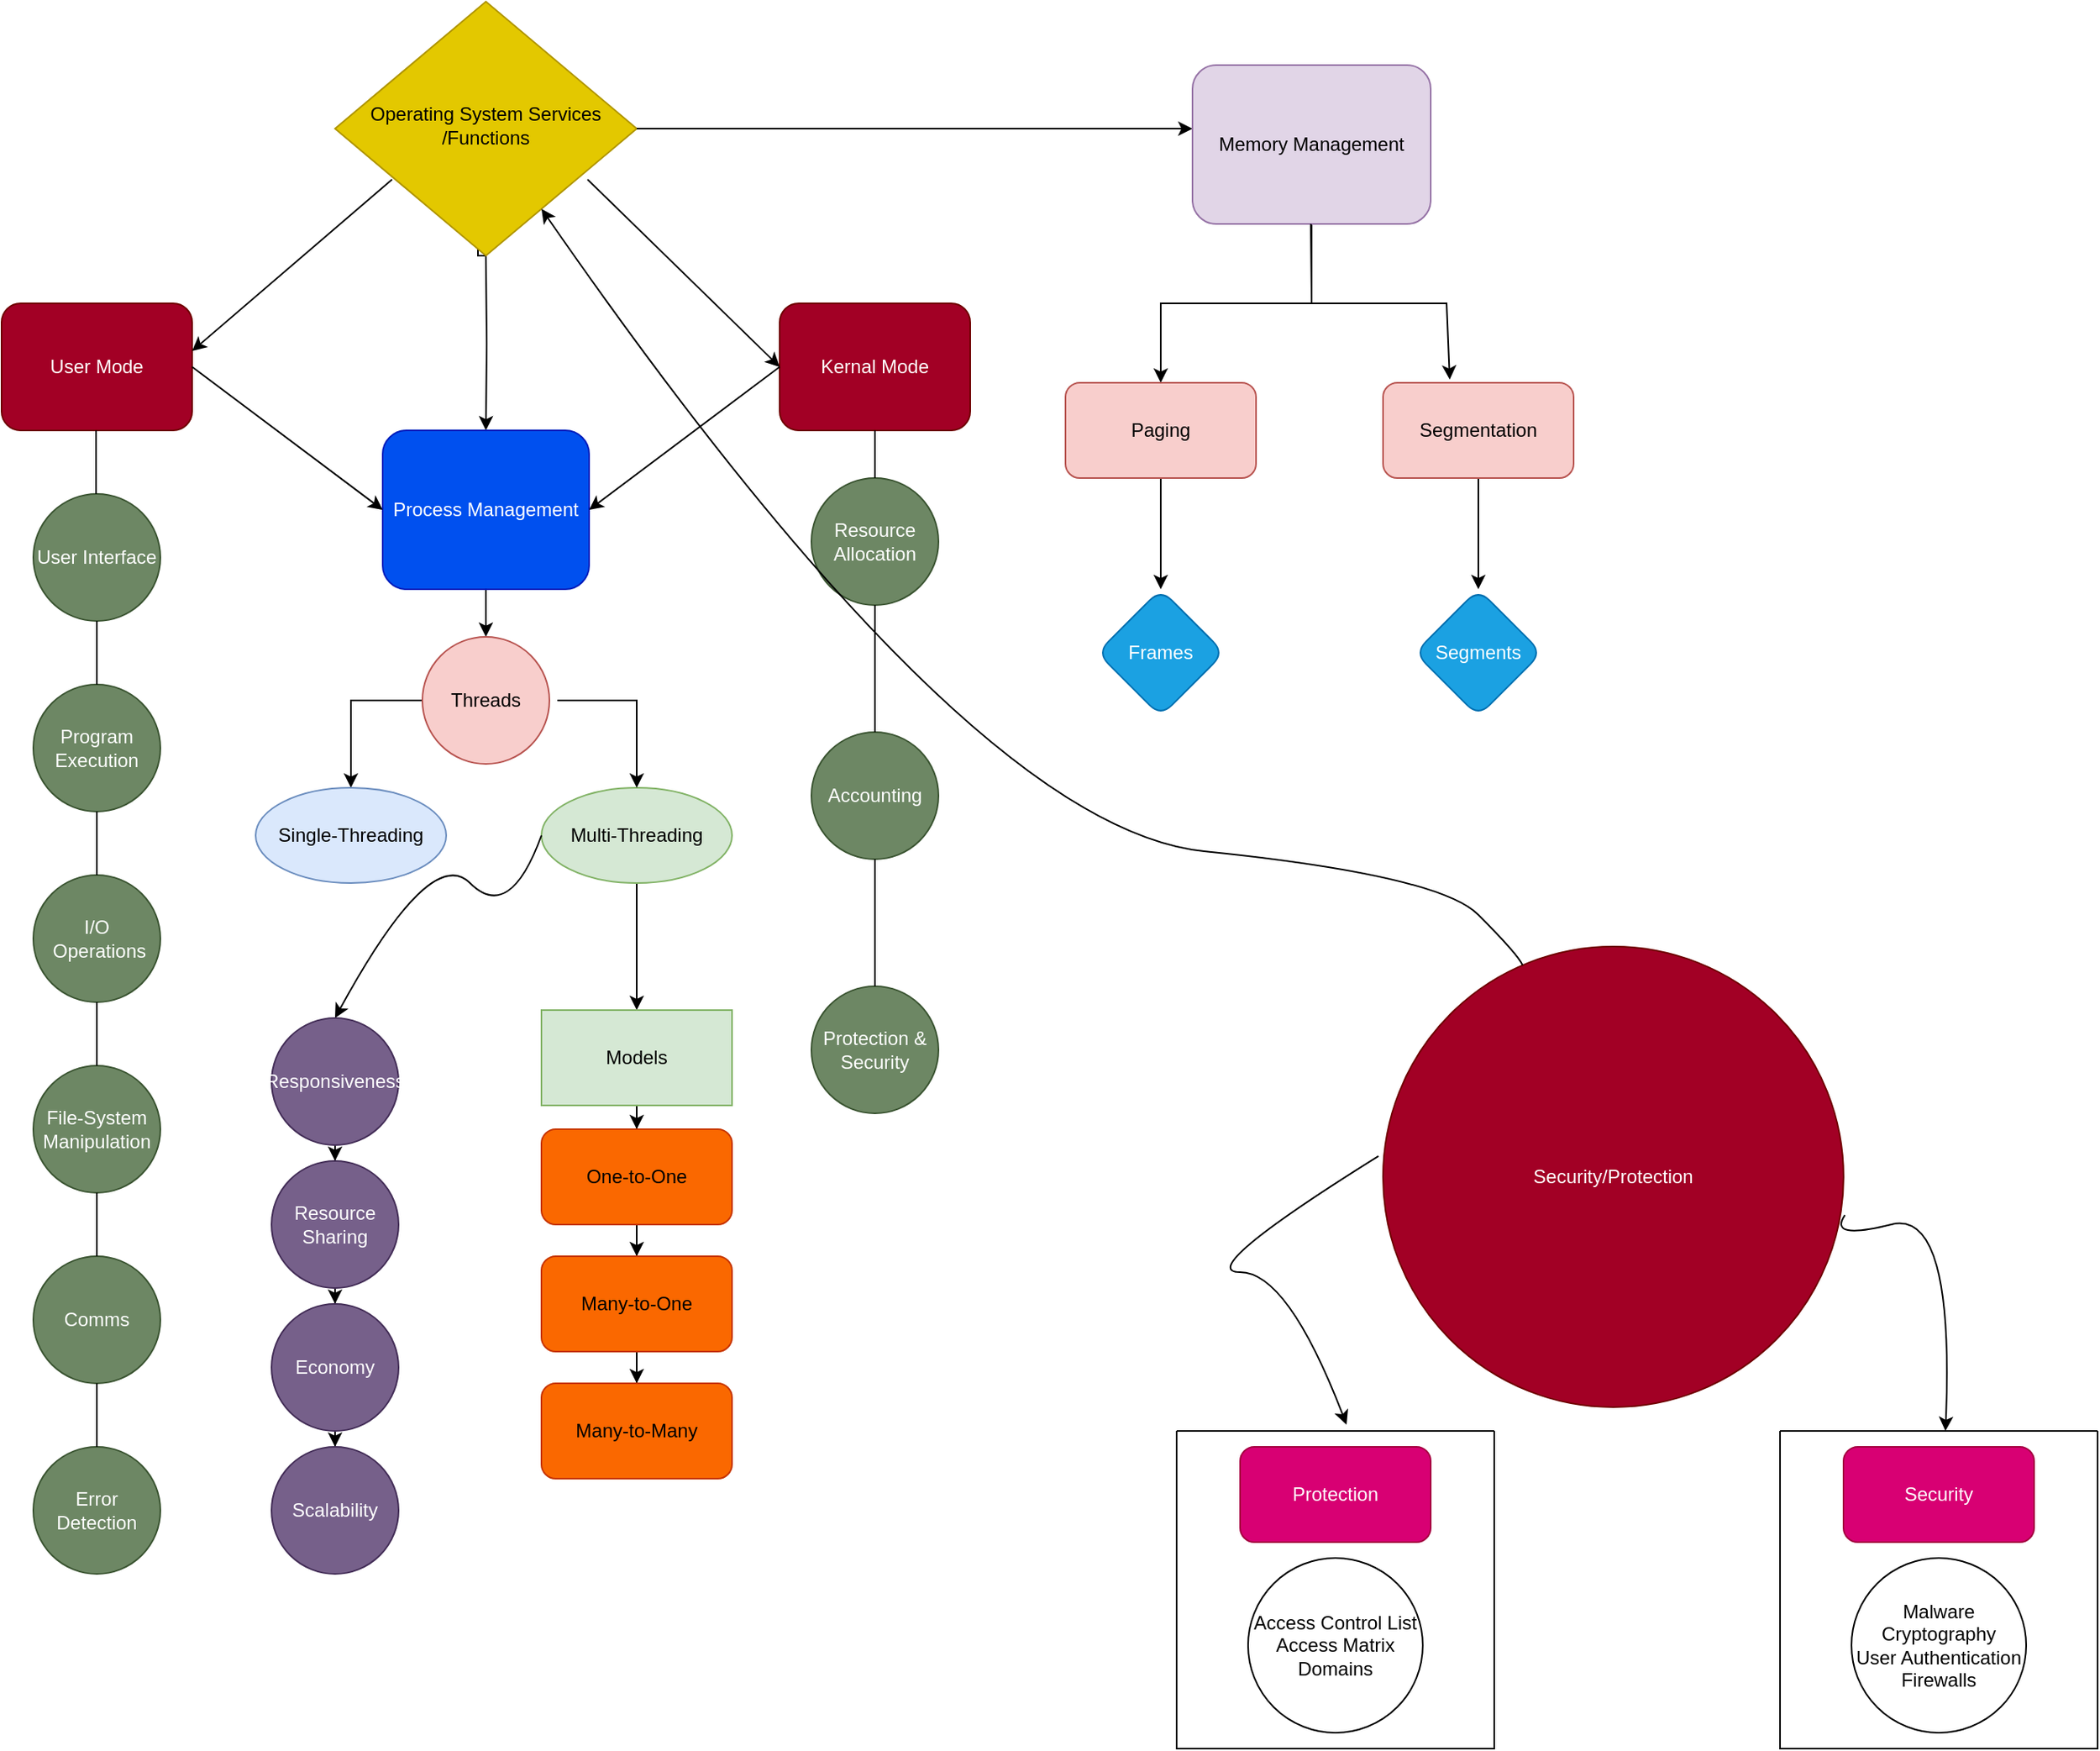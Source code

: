 <mxfile version="20.3.0" type="github">
  <diagram id="C5RBs43oDa-KdzZeNtuy" name="Page-1">
    <mxGraphModel dx="2253" dy="825" grid="1" gridSize="10" guides="1" tooltips="1" connect="1" arrows="1" fold="1" page="1" pageScale="1" pageWidth="827" pageHeight="1169" math="0" shadow="0">
      <root>
        <mxCell id="WIyWlLk6GJQsqaUBKTNV-0" />
        <mxCell id="WIyWlLk6GJQsqaUBKTNV-1" parent="WIyWlLk6GJQsqaUBKTNV-0" />
        <mxCell id="WIyWlLk6GJQsqaUBKTNV-3" value="User Mode" style="rounded=1;whiteSpace=wrap;html=1;fontSize=12;glass=0;strokeWidth=1;shadow=0;fillColor=#a20025;fontColor=#ffffff;strokeColor=#6F0000;" parent="WIyWlLk6GJQsqaUBKTNV-1" vertex="1">
          <mxGeometry x="-670" y="190" width="120" height="80" as="geometry" />
        </mxCell>
        <mxCell id="k30MbdK0GKUEoN4V7Dfp-36" style="edgeStyle=orthogonalEdgeStyle;rounded=0;orthogonalLoop=1;jettySize=auto;html=1;exitX=0.5;exitY=1;exitDx=0;exitDy=0;" parent="WIyWlLk6GJQsqaUBKTNV-1" edge="1">
          <mxGeometry relative="1" as="geometry">
            <mxPoint x="-370" y="140" as="targetPoint" />
            <mxPoint x="-365" y="160" as="sourcePoint" />
          </mxGeometry>
        </mxCell>
        <mxCell id="k30MbdK0GKUEoN4V7Dfp-39" value="" style="edgeStyle=orthogonalEdgeStyle;rounded=0;orthogonalLoop=1;jettySize=auto;html=1;" parent="WIyWlLk6GJQsqaUBKTNV-1" target="k30MbdK0GKUEoN4V7Dfp-38" edge="1">
          <mxGeometry relative="1" as="geometry">
            <mxPoint x="-365" y="160" as="sourcePoint" />
          </mxGeometry>
        </mxCell>
        <mxCell id="WIyWlLk6GJQsqaUBKTNV-10" value="Operating System Services&lt;br&gt;/Functions" style="rhombus;whiteSpace=wrap;html=1;shadow=0;fontFamily=Helvetica;fontSize=12;align=center;strokeWidth=1;spacing=6;spacingTop=-4;fillColor=#e3c800;fontColor=#000000;strokeColor=#B09500;" parent="WIyWlLk6GJQsqaUBKTNV-1" vertex="1">
          <mxGeometry x="-460" width="190" height="160" as="geometry" />
        </mxCell>
        <mxCell id="k30MbdK0GKUEoN4V7Dfp-0" value="" style="endArrow=classic;html=1;rounded=0;exitX=0.189;exitY=0.7;exitDx=0;exitDy=0;exitPerimeter=0;" parent="WIyWlLk6GJQsqaUBKTNV-1" edge="1">
          <mxGeometry width="50" height="50" relative="1" as="geometry">
            <mxPoint x="-424.09" y="112" as="sourcePoint" />
            <mxPoint x="-550" y="220" as="targetPoint" />
            <Array as="points" />
          </mxGeometry>
        </mxCell>
        <mxCell id="k30MbdK0GKUEoN4V7Dfp-1" value="Kernal Mode" style="rounded=1;whiteSpace=wrap;html=1;fillColor=#a20025;fontColor=#ffffff;strokeColor=#6F0000;" parent="WIyWlLk6GJQsqaUBKTNV-1" vertex="1">
          <mxGeometry x="-180" y="190" width="120" height="80" as="geometry" />
        </mxCell>
        <mxCell id="k30MbdK0GKUEoN4V7Dfp-2" value="" style="endArrow=classic;html=1;rounded=0;exitX=0.837;exitY=0.7;exitDx=0;exitDy=0;entryX=0;entryY=0.5;entryDx=0;entryDy=0;exitPerimeter=0;" parent="WIyWlLk6GJQsqaUBKTNV-1" target="k30MbdK0GKUEoN4V7Dfp-1" edge="1">
          <mxGeometry width="50" height="50" relative="1" as="geometry">
            <mxPoint x="-300.97" y="112" as="sourcePoint" />
            <mxPoint x="-40" y="220" as="targetPoint" />
          </mxGeometry>
        </mxCell>
        <mxCell id="k30MbdK0GKUEoN4V7Dfp-3" value="User Interface" style="ellipse;whiteSpace=wrap;html=1;aspect=fixed;fillColor=#6d8764;fontColor=#ffffff;strokeColor=#3A5431;" parent="WIyWlLk6GJQsqaUBKTNV-1" vertex="1">
          <mxGeometry x="-650" y="310" width="80" height="80" as="geometry" />
        </mxCell>
        <mxCell id="k30MbdK0GKUEoN4V7Dfp-4" value="Program Execution" style="ellipse;whiteSpace=wrap;html=1;aspect=fixed;fillColor=#6d8764;fontColor=#ffffff;strokeColor=#3A5431;" parent="WIyWlLk6GJQsqaUBKTNV-1" vertex="1">
          <mxGeometry x="-650" y="430" width="80" height="80" as="geometry" />
        </mxCell>
        <mxCell id="k30MbdK0GKUEoN4V7Dfp-5" value="I/O &amp;nbsp;Operations" style="ellipse;whiteSpace=wrap;html=1;aspect=fixed;fillColor=#6d8764;fontColor=#ffffff;strokeColor=#3A5431;" parent="WIyWlLk6GJQsqaUBKTNV-1" vertex="1">
          <mxGeometry x="-650" y="550" width="80" height="80" as="geometry" />
        </mxCell>
        <mxCell id="k30MbdK0GKUEoN4V7Dfp-6" value="File-System Manipulation" style="ellipse;whiteSpace=wrap;html=1;aspect=fixed;fillColor=#6d8764;fontColor=#ffffff;strokeColor=#3A5431;" parent="WIyWlLk6GJQsqaUBKTNV-1" vertex="1">
          <mxGeometry x="-650" y="670" width="80" height="80" as="geometry" />
        </mxCell>
        <mxCell id="k30MbdK0GKUEoN4V7Dfp-7" value="Comms" style="ellipse;whiteSpace=wrap;html=1;aspect=fixed;fillColor=#6d8764;fontColor=#ffffff;strokeColor=#3A5431;" parent="WIyWlLk6GJQsqaUBKTNV-1" vertex="1">
          <mxGeometry x="-650" y="790" width="80" height="80" as="geometry" />
        </mxCell>
        <mxCell id="k30MbdK0GKUEoN4V7Dfp-8" value="Error Detection" style="ellipse;whiteSpace=wrap;html=1;aspect=fixed;fillColor=#6d8764;fontColor=#ffffff;strokeColor=#3A5431;" parent="WIyWlLk6GJQsqaUBKTNV-1" vertex="1">
          <mxGeometry x="-650" y="910" width="80" height="80" as="geometry" />
        </mxCell>
        <mxCell id="k30MbdK0GKUEoN4V7Dfp-21" value="" style="endArrow=none;html=1;rounded=0;entryX=0.5;entryY=1;entryDx=0;entryDy=0;exitX=0.5;exitY=0;exitDx=0;exitDy=0;" parent="WIyWlLk6GJQsqaUBKTNV-1" edge="1">
          <mxGeometry width="50" height="50" relative="1" as="geometry">
            <mxPoint x="-610.5" y="310" as="sourcePoint" />
            <mxPoint x="-610.5" y="270" as="targetPoint" />
          </mxGeometry>
        </mxCell>
        <mxCell id="k30MbdK0GKUEoN4V7Dfp-23" value="" style="endArrow=none;html=1;rounded=0;entryX=0.5;entryY=1;entryDx=0;entryDy=0;exitX=0.5;exitY=0;exitDx=0;exitDy=0;" parent="WIyWlLk6GJQsqaUBKTNV-1" source="k30MbdK0GKUEoN4V7Dfp-4" target="k30MbdK0GKUEoN4V7Dfp-3" edge="1">
          <mxGeometry width="50" height="50" relative="1" as="geometry">
            <mxPoint x="-600" y="410" as="sourcePoint" />
            <mxPoint x="-600" y="370" as="targetPoint" />
          </mxGeometry>
        </mxCell>
        <mxCell id="k30MbdK0GKUEoN4V7Dfp-26" value="" style="endArrow=none;html=1;rounded=0;" parent="WIyWlLk6GJQsqaUBKTNV-1" source="k30MbdK0GKUEoN4V7Dfp-6" edge="1">
          <mxGeometry width="50" height="50" relative="1" as="geometry">
            <mxPoint x="-660" y="680" as="sourcePoint" />
            <mxPoint x="-610" y="630" as="targetPoint" />
          </mxGeometry>
        </mxCell>
        <mxCell id="k30MbdK0GKUEoN4V7Dfp-27" value="" style="endArrow=none;html=1;rounded=0;exitX=0.5;exitY=0;exitDx=0;exitDy=0;" parent="WIyWlLk6GJQsqaUBKTNV-1" source="k30MbdK0GKUEoN4V7Dfp-7" edge="1">
          <mxGeometry width="50" height="50" relative="1" as="geometry">
            <mxPoint x="-660" y="800" as="sourcePoint" />
            <mxPoint x="-610" y="750" as="targetPoint" />
          </mxGeometry>
        </mxCell>
        <mxCell id="k30MbdK0GKUEoN4V7Dfp-28" value="" style="endArrow=none;html=1;rounded=0;exitX=0.5;exitY=0;exitDx=0;exitDy=0;entryX=0.5;entryY=1;entryDx=0;entryDy=0;" parent="WIyWlLk6GJQsqaUBKTNV-1" source="k30MbdK0GKUEoN4V7Dfp-5" target="k30MbdK0GKUEoN4V7Dfp-4" edge="1">
          <mxGeometry width="50" height="50" relative="1" as="geometry">
            <mxPoint x="-750" y="630" as="sourcePoint" />
            <mxPoint x="-600" y="510" as="targetPoint" />
          </mxGeometry>
        </mxCell>
        <mxCell id="k30MbdK0GKUEoN4V7Dfp-29" value="" style="endArrow=none;html=1;rounded=0;exitX=0.5;exitY=0;exitDx=0;exitDy=0;" parent="WIyWlLk6GJQsqaUBKTNV-1" edge="1">
          <mxGeometry width="50" height="50" relative="1" as="geometry">
            <mxPoint x="-610" y="910" as="sourcePoint" />
            <mxPoint x="-610" y="870" as="targetPoint" />
          </mxGeometry>
        </mxCell>
        <mxCell id="k30MbdK0GKUEoN4V7Dfp-30" value="Resource Allocation" style="ellipse;whiteSpace=wrap;html=1;aspect=fixed;fillColor=#6d8764;fontColor=#ffffff;strokeColor=#3A5431;" parent="WIyWlLk6GJQsqaUBKTNV-1" vertex="1">
          <mxGeometry x="-160" y="300" width="80" height="80" as="geometry" />
        </mxCell>
        <mxCell id="k30MbdK0GKUEoN4V7Dfp-31" value="Accounting" style="ellipse;whiteSpace=wrap;html=1;aspect=fixed;fillColor=#6d8764;fontColor=#ffffff;strokeColor=#3A5431;" parent="WIyWlLk6GJQsqaUBKTNV-1" vertex="1">
          <mxGeometry x="-160" y="460" width="80" height="80" as="geometry" />
        </mxCell>
        <mxCell id="k30MbdK0GKUEoN4V7Dfp-32" value="Protection &amp;amp; Security" style="ellipse;whiteSpace=wrap;html=1;aspect=fixed;fillColor=#6d8764;fontColor=#ffffff;strokeColor=#3A5431;" parent="WIyWlLk6GJQsqaUBKTNV-1" vertex="1">
          <mxGeometry x="-160" y="620" width="80" height="80" as="geometry" />
        </mxCell>
        <mxCell id="k30MbdK0GKUEoN4V7Dfp-33" value="" style="endArrow=none;html=1;rounded=0;entryX=0.5;entryY=1;entryDx=0;entryDy=0;exitX=0.5;exitY=0;exitDx=0;exitDy=0;" parent="WIyWlLk6GJQsqaUBKTNV-1" source="k30MbdK0GKUEoN4V7Dfp-30" target="k30MbdK0GKUEoN4V7Dfp-1" edge="1">
          <mxGeometry width="50" height="50" relative="1" as="geometry">
            <mxPoint x="80" y="230" as="sourcePoint" />
            <mxPoint x="110" y="180" as="targetPoint" />
          </mxGeometry>
        </mxCell>
        <mxCell id="k30MbdK0GKUEoN4V7Dfp-34" value="" style="endArrow=none;html=1;rounded=0;entryX=0.5;entryY=1;entryDx=0;entryDy=0;exitX=0.5;exitY=0;exitDx=0;exitDy=0;" parent="WIyWlLk6GJQsqaUBKTNV-1" source="k30MbdK0GKUEoN4V7Dfp-31" target="k30MbdK0GKUEoN4V7Dfp-30" edge="1">
          <mxGeometry width="50" height="50" relative="1" as="geometry">
            <mxPoint x="-140" y="460" as="sourcePoint" />
            <mxPoint x="-90" y="410" as="targetPoint" />
          </mxGeometry>
        </mxCell>
        <mxCell id="k30MbdK0GKUEoN4V7Dfp-35" value="" style="endArrow=none;html=1;rounded=0;entryX=0.5;entryY=1;entryDx=0;entryDy=0;exitX=0.5;exitY=0;exitDx=0;exitDy=0;" parent="WIyWlLk6GJQsqaUBKTNV-1" target="k30MbdK0GKUEoN4V7Dfp-31" edge="1">
          <mxGeometry width="50" height="50" relative="1" as="geometry">
            <mxPoint x="-120" y="620" as="sourcePoint" />
            <mxPoint x="-90" y="570" as="targetPoint" />
          </mxGeometry>
        </mxCell>
        <mxCell id="k30MbdK0GKUEoN4V7Dfp-44" value="" style="edgeStyle=orthogonalEdgeStyle;rounded=0;orthogonalLoop=1;jettySize=auto;html=1;" parent="WIyWlLk6GJQsqaUBKTNV-1" source="k30MbdK0GKUEoN4V7Dfp-38" target="k30MbdK0GKUEoN4V7Dfp-40" edge="1">
          <mxGeometry relative="1" as="geometry" />
        </mxCell>
        <mxCell id="k30MbdK0GKUEoN4V7Dfp-38" value="Process Management" style="rounded=1;whiteSpace=wrap;html=1;fillColor=#0050ef;fontColor=#ffffff;strokeColor=#001DBC;" parent="WIyWlLk6GJQsqaUBKTNV-1" vertex="1">
          <mxGeometry x="-430" y="270" width="130" height="100" as="geometry" />
        </mxCell>
        <mxCell id="k30MbdK0GKUEoN4V7Dfp-46" value="" style="edgeStyle=orthogonalEdgeStyle;rounded=0;orthogonalLoop=1;jettySize=auto;html=1;exitX=0;exitY=0.5;exitDx=0;exitDy=0;" parent="WIyWlLk6GJQsqaUBKTNV-1" source="k30MbdK0GKUEoN4V7Dfp-40" target="k30MbdK0GKUEoN4V7Dfp-45" edge="1">
          <mxGeometry relative="1" as="geometry">
            <mxPoint x="-450" y="475" as="sourcePoint" />
          </mxGeometry>
        </mxCell>
        <mxCell id="k30MbdK0GKUEoN4V7Dfp-40" value="Threads" style="ellipse;whiteSpace=wrap;html=1;aspect=fixed;fillColor=#f8cecc;strokeColor=#b85450;" parent="WIyWlLk6GJQsqaUBKTNV-1" vertex="1">
          <mxGeometry x="-405" y="400" width="80" height="80" as="geometry" />
        </mxCell>
        <mxCell id="k30MbdK0GKUEoN4V7Dfp-45" value="Single-Threading" style="ellipse;whiteSpace=wrap;html=1;fillColor=#dae8fc;strokeColor=#6c8ebf;" parent="WIyWlLk6GJQsqaUBKTNV-1" vertex="1">
          <mxGeometry x="-510" y="495" width="120" height="60" as="geometry" />
        </mxCell>
        <mxCell id="k30MbdK0GKUEoN4V7Dfp-61" value="" style="edgeStyle=orthogonalEdgeStyle;rounded=0;orthogonalLoop=1;jettySize=auto;html=1;" parent="WIyWlLk6GJQsqaUBKTNV-1" source="k30MbdK0GKUEoN4V7Dfp-47" target="k30MbdK0GKUEoN4V7Dfp-60" edge="1">
          <mxGeometry relative="1" as="geometry" />
        </mxCell>
        <mxCell id="k30MbdK0GKUEoN4V7Dfp-47" value="Multi-Threading" style="ellipse;whiteSpace=wrap;html=1;fillColor=#d5e8d4;strokeColor=#82b366;" parent="WIyWlLk6GJQsqaUBKTNV-1" vertex="1">
          <mxGeometry x="-330" y="495" width="120" height="60" as="geometry" />
        </mxCell>
        <mxCell id="k30MbdK0GKUEoN4V7Dfp-55" value="" style="endArrow=classic;html=1;rounded=0;entryX=0;entryY=0.5;entryDx=0;entryDy=0;" parent="WIyWlLk6GJQsqaUBKTNV-1" target="k30MbdK0GKUEoN4V7Dfp-38" edge="1">
          <mxGeometry width="50" height="50" relative="1" as="geometry">
            <mxPoint x="-550" y="230" as="sourcePoint" />
            <mxPoint x="-500" y="180" as="targetPoint" />
          </mxGeometry>
        </mxCell>
        <mxCell id="k30MbdK0GKUEoN4V7Dfp-56" value="" style="endArrow=classic;html=1;rounded=0;exitX=0;exitY=0.5;exitDx=0;exitDy=0;entryX=1;entryY=0.5;entryDx=0;entryDy=0;" parent="WIyWlLk6GJQsqaUBKTNV-1" source="k30MbdK0GKUEoN4V7Dfp-1" target="k30MbdK0GKUEoN4V7Dfp-38" edge="1">
          <mxGeometry width="50" height="50" relative="1" as="geometry">
            <mxPoint x="-250" y="310" as="sourcePoint" />
            <mxPoint x="-200" y="260" as="targetPoint" />
          </mxGeometry>
        </mxCell>
        <mxCell id="k30MbdK0GKUEoN4V7Dfp-59" value="" style="edgeStyle=orthogonalEdgeStyle;rounded=0;orthogonalLoop=1;jettySize=auto;html=1;entryX=0.5;entryY=0;entryDx=0;entryDy=0;" parent="WIyWlLk6GJQsqaUBKTNV-1" target="k30MbdK0GKUEoN4V7Dfp-47" edge="1">
          <mxGeometry relative="1" as="geometry">
            <mxPoint x="-320" y="440" as="sourcePoint" />
            <mxPoint x="-355" y="495" as="targetPoint" />
            <Array as="points">
              <mxPoint x="-270" y="440" />
            </Array>
          </mxGeometry>
        </mxCell>
        <mxCell id="k30MbdK0GKUEoN4V7Dfp-73" value="" style="edgeStyle=orthogonalEdgeStyle;rounded=0;orthogonalLoop=1;jettySize=auto;html=1;" parent="WIyWlLk6GJQsqaUBKTNV-1" source="k30MbdK0GKUEoN4V7Dfp-60" target="k30MbdK0GKUEoN4V7Dfp-72" edge="1">
          <mxGeometry relative="1" as="geometry" />
        </mxCell>
        <mxCell id="k30MbdK0GKUEoN4V7Dfp-60" value="Models" style="whiteSpace=wrap;html=1;fillColor=#d5e8d4;strokeColor=#82b366;" parent="WIyWlLk6GJQsqaUBKTNV-1" vertex="1">
          <mxGeometry x="-330" y="635" width="120" height="60" as="geometry" />
        </mxCell>
        <mxCell id="k30MbdK0GKUEoN4V7Dfp-63" value="" style="curved=1;endArrow=classic;html=1;rounded=0;exitX=0;exitY=0.5;exitDx=0;exitDy=0;" parent="WIyWlLk6GJQsqaUBKTNV-1" source="k30MbdK0GKUEoN4V7Dfp-47" edge="1">
          <mxGeometry width="50" height="50" relative="1" as="geometry">
            <mxPoint x="-400" y="580" as="sourcePoint" />
            <mxPoint x="-460" y="640" as="targetPoint" />
            <Array as="points">
              <mxPoint x="-350" y="580" />
              <mxPoint x="-400" y="530" />
            </Array>
          </mxGeometry>
        </mxCell>
        <mxCell id="k30MbdK0GKUEoN4V7Dfp-67" value="" style="edgeStyle=orthogonalEdgeStyle;rounded=0;orthogonalLoop=1;jettySize=auto;html=1;" parent="WIyWlLk6GJQsqaUBKTNV-1" source="k30MbdK0GKUEoN4V7Dfp-65" target="k30MbdK0GKUEoN4V7Dfp-66" edge="1">
          <mxGeometry relative="1" as="geometry" />
        </mxCell>
        <mxCell id="k30MbdK0GKUEoN4V7Dfp-65" value="Responsiveness" style="ellipse;whiteSpace=wrap;html=1;aspect=fixed;fillColor=#76608a;fontColor=#ffffff;strokeColor=#432D57;" parent="WIyWlLk6GJQsqaUBKTNV-1" vertex="1">
          <mxGeometry x="-500" y="640" width="80" height="80" as="geometry" />
        </mxCell>
        <mxCell id="k30MbdK0GKUEoN4V7Dfp-69" value="" style="edgeStyle=orthogonalEdgeStyle;rounded=0;orthogonalLoop=1;jettySize=auto;html=1;" parent="WIyWlLk6GJQsqaUBKTNV-1" source="k30MbdK0GKUEoN4V7Dfp-66" target="k30MbdK0GKUEoN4V7Dfp-68" edge="1">
          <mxGeometry relative="1" as="geometry" />
        </mxCell>
        <mxCell id="k30MbdK0GKUEoN4V7Dfp-66" value="Resource Sharing" style="ellipse;whiteSpace=wrap;html=1;aspect=fixed;fillColor=#76608a;fontColor=#ffffff;strokeColor=#432D57;" parent="WIyWlLk6GJQsqaUBKTNV-1" vertex="1">
          <mxGeometry x="-500" y="730" width="80" height="80" as="geometry" />
        </mxCell>
        <mxCell id="k30MbdK0GKUEoN4V7Dfp-71" value="" style="edgeStyle=orthogonalEdgeStyle;rounded=0;orthogonalLoop=1;jettySize=auto;html=1;" parent="WIyWlLk6GJQsqaUBKTNV-1" source="k30MbdK0GKUEoN4V7Dfp-68" target="k30MbdK0GKUEoN4V7Dfp-70" edge="1">
          <mxGeometry relative="1" as="geometry" />
        </mxCell>
        <mxCell id="k30MbdK0GKUEoN4V7Dfp-68" value="Economy" style="ellipse;whiteSpace=wrap;html=1;aspect=fixed;fillColor=#76608a;fontColor=#ffffff;strokeColor=#432D57;" parent="WIyWlLk6GJQsqaUBKTNV-1" vertex="1">
          <mxGeometry x="-500" y="820" width="80" height="80" as="geometry" />
        </mxCell>
        <mxCell id="k30MbdK0GKUEoN4V7Dfp-70" value="Scalability" style="ellipse;whiteSpace=wrap;html=1;aspect=fixed;fillColor=#76608a;fontColor=#ffffff;strokeColor=#432D57;" parent="WIyWlLk6GJQsqaUBKTNV-1" vertex="1">
          <mxGeometry x="-500" y="910" width="80" height="80" as="geometry" />
        </mxCell>
        <mxCell id="k30MbdK0GKUEoN4V7Dfp-75" value="" style="edgeStyle=orthogonalEdgeStyle;rounded=0;orthogonalLoop=1;jettySize=auto;html=1;" parent="WIyWlLk6GJQsqaUBKTNV-1" source="k30MbdK0GKUEoN4V7Dfp-72" target="k30MbdK0GKUEoN4V7Dfp-74" edge="1">
          <mxGeometry relative="1" as="geometry" />
        </mxCell>
        <mxCell id="k30MbdK0GKUEoN4V7Dfp-72" value="One-to-One" style="rounded=1;whiteSpace=wrap;html=1;fillColor=#fa6800;strokeColor=#C73500;fontColor=#000000;" parent="WIyWlLk6GJQsqaUBKTNV-1" vertex="1">
          <mxGeometry x="-330" y="710" width="120" height="60" as="geometry" />
        </mxCell>
        <mxCell id="k30MbdK0GKUEoN4V7Dfp-77" value="" style="edgeStyle=orthogonalEdgeStyle;rounded=0;orthogonalLoop=1;jettySize=auto;html=1;" parent="WIyWlLk6GJQsqaUBKTNV-1" source="k30MbdK0GKUEoN4V7Dfp-74" target="k30MbdK0GKUEoN4V7Dfp-76" edge="1">
          <mxGeometry relative="1" as="geometry" />
        </mxCell>
        <mxCell id="k30MbdK0GKUEoN4V7Dfp-74" value="Many-to-One" style="rounded=1;whiteSpace=wrap;html=1;fillColor=#fa6800;strokeColor=#C73500;fontColor=#000000;" parent="WIyWlLk6GJQsqaUBKTNV-1" vertex="1">
          <mxGeometry x="-330" y="790" width="120" height="60" as="geometry" />
        </mxCell>
        <mxCell id="k30MbdK0GKUEoN4V7Dfp-76" value="Many-to-Many" style="rounded=1;whiteSpace=wrap;html=1;fillColor=#fa6800;strokeColor=#C73500;fontColor=#000000;" parent="WIyWlLk6GJQsqaUBKTNV-1" vertex="1">
          <mxGeometry x="-330" y="870" width="120" height="60" as="geometry" />
        </mxCell>
        <mxCell id="d_QGDKnlbCq9xq2XErnj-0" value="" style="endArrow=classic;html=1;rounded=0;exitX=1;exitY=0.5;exitDx=0;exitDy=0;" parent="WIyWlLk6GJQsqaUBKTNV-1" source="WIyWlLk6GJQsqaUBKTNV-10" edge="1">
          <mxGeometry width="50" height="50" relative="1" as="geometry">
            <mxPoint x="-290" y="110" as="sourcePoint" />
            <mxPoint x="80" y="80" as="targetPoint" />
          </mxGeometry>
        </mxCell>
        <mxCell id="d_QGDKnlbCq9xq2XErnj-3" value="" style="edgeStyle=orthogonalEdgeStyle;rounded=0;orthogonalLoop=1;jettySize=auto;html=1;" parent="WIyWlLk6GJQsqaUBKTNV-1" source="d_QGDKnlbCq9xq2XErnj-1" target="d_QGDKnlbCq9xq2XErnj-2" edge="1">
          <mxGeometry relative="1" as="geometry" />
        </mxCell>
        <mxCell id="d_QGDKnlbCq9xq2XErnj-1" value="Memory Management" style="rounded=1;whiteSpace=wrap;html=1;fillColor=#e1d5e7;strokeColor=#9673a6;" parent="WIyWlLk6GJQsqaUBKTNV-1" vertex="1">
          <mxGeometry x="80" y="40" width="150" height="100" as="geometry" />
        </mxCell>
        <mxCell id="d_QGDKnlbCq9xq2XErnj-10" value="" style="edgeStyle=orthogonalEdgeStyle;rounded=0;orthogonalLoop=1;jettySize=auto;html=1;" parent="WIyWlLk6GJQsqaUBKTNV-1" source="d_QGDKnlbCq9xq2XErnj-2" target="d_QGDKnlbCq9xq2XErnj-9" edge="1">
          <mxGeometry relative="1" as="geometry" />
        </mxCell>
        <mxCell id="d_QGDKnlbCq9xq2XErnj-2" value="Paging" style="whiteSpace=wrap;html=1;rounded=1;fillColor=#f8cecc;strokeColor=#b85450;" parent="WIyWlLk6GJQsqaUBKTNV-1" vertex="1">
          <mxGeometry y="240" width="120" height="60" as="geometry" />
        </mxCell>
        <mxCell id="d_QGDKnlbCq9xq2XErnj-12" value="" style="edgeStyle=orthogonalEdgeStyle;rounded=0;orthogonalLoop=1;jettySize=auto;html=1;" parent="WIyWlLk6GJQsqaUBKTNV-1" source="d_QGDKnlbCq9xq2XErnj-7" target="d_QGDKnlbCq9xq2XErnj-11" edge="1">
          <mxGeometry relative="1" as="geometry" />
        </mxCell>
        <mxCell id="d_QGDKnlbCq9xq2XErnj-7" value="Segmentation" style="rounded=1;whiteSpace=wrap;html=1;fillColor=#f8cecc;strokeColor=#b85450;" parent="WIyWlLk6GJQsqaUBKTNV-1" vertex="1">
          <mxGeometry x="200" y="240" width="120" height="60" as="geometry" />
        </mxCell>
        <mxCell id="d_QGDKnlbCq9xq2XErnj-8" value="" style="endArrow=classic;html=1;rounded=0;entryX=0.35;entryY=-0.033;entryDx=0;entryDy=0;entryPerimeter=0;" parent="WIyWlLk6GJQsqaUBKTNV-1" target="d_QGDKnlbCq9xq2XErnj-7" edge="1">
          <mxGeometry width="50" height="50" relative="1" as="geometry">
            <mxPoint x="154.5" y="140" as="sourcePoint" />
            <mxPoint x="330" y="190" as="targetPoint" />
            <Array as="points">
              <mxPoint x="155" y="190" />
              <mxPoint x="240" y="190" />
            </Array>
          </mxGeometry>
        </mxCell>
        <mxCell id="d_QGDKnlbCq9xq2XErnj-9" value="Frames" style="rhombus;whiteSpace=wrap;html=1;fillColor=#1ba1e2;strokeColor=#006EAF;rounded=1;fontColor=#ffffff;" parent="WIyWlLk6GJQsqaUBKTNV-1" vertex="1">
          <mxGeometry x="20" y="370" width="80" height="80" as="geometry" />
        </mxCell>
        <mxCell id="d_QGDKnlbCq9xq2XErnj-11" value="Segments" style="rhombus;whiteSpace=wrap;html=1;fillColor=#1ba1e2;strokeColor=#006EAF;rounded=1;fontColor=#ffffff;" parent="WIyWlLk6GJQsqaUBKTNV-1" vertex="1">
          <mxGeometry x="220" y="370" width="80" height="80" as="geometry" />
        </mxCell>
        <mxCell id="NsaP3ZAXJSTAhRYXwvvh-0" value="Security/Protection" style="ellipse;whiteSpace=wrap;html=1;aspect=fixed;fillColor=#a20025;strokeColor=#6F0000;fontColor=#ffffff;" vertex="1" parent="WIyWlLk6GJQsqaUBKTNV-1">
          <mxGeometry x="200" y="595" width="290" height="290" as="geometry" />
        </mxCell>
        <mxCell id="NsaP3ZAXJSTAhRYXwvvh-2" value="" style="curved=1;endArrow=classic;html=1;rounded=0;" edge="1" parent="WIyWlLk6GJQsqaUBKTNV-1" source="NsaP3ZAXJSTAhRYXwvvh-0" target="WIyWlLk6GJQsqaUBKTNV-10">
          <mxGeometry width="50" height="50" relative="1" as="geometry">
            <mxPoint x="235" y="600" as="sourcePoint" />
            <mxPoint x="-270" y="320" as="targetPoint" />
            <Array as="points">
              <mxPoint x="285" y="600" />
              <mxPoint x="235" y="550" />
              <mxPoint x="-60" y="520" />
            </Array>
          </mxGeometry>
        </mxCell>
        <mxCell id="NsaP3ZAXJSTAhRYXwvvh-4" value="" style="curved=1;endArrow=classic;html=1;rounded=0;exitX=-0.01;exitY=0.455;exitDx=0;exitDy=0;exitPerimeter=0;entryX=0.535;entryY=-0.02;entryDx=0;entryDy=0;entryPerimeter=0;" edge="1" parent="WIyWlLk6GJQsqaUBKTNV-1" source="NsaP3ZAXJSTAhRYXwvvh-0" target="NsaP3ZAXJSTAhRYXwvvh-7">
          <mxGeometry width="50" height="50" relative="1" as="geometry">
            <mxPoint x="30" y="800" as="sourcePoint" />
            <mxPoint y="900" as="targetPoint" />
            <Array as="points">
              <mxPoint x="80" y="800" />
              <mxPoint x="140" y="800" />
            </Array>
          </mxGeometry>
        </mxCell>
        <mxCell id="NsaP3ZAXJSTAhRYXwvvh-5" value="" style="curved=1;endArrow=classic;html=1;rounded=0;exitX=1.003;exitY=0.583;exitDx=0;exitDy=0;exitPerimeter=0;" edge="1" parent="WIyWlLk6GJQsqaUBKTNV-1" source="NsaP3ZAXJSTAhRYXwvvh-0" target="NsaP3ZAXJSTAhRYXwvvh-6">
          <mxGeometry width="50" height="50" relative="1" as="geometry">
            <mxPoint x="430" y="780" as="sourcePoint" />
            <mxPoint x="510" y="890" as="targetPoint" />
            <Array as="points">
              <mxPoint x="480" y="780" />
              <mxPoint x="560" y="760" />
            </Array>
          </mxGeometry>
        </mxCell>
        <mxCell id="NsaP3ZAXJSTAhRYXwvvh-6" value="" style="swimlane;startSize=0;" vertex="1" parent="WIyWlLk6GJQsqaUBKTNV-1">
          <mxGeometry x="450" y="900" width="200" height="200" as="geometry" />
        </mxCell>
        <mxCell id="NsaP3ZAXJSTAhRYXwvvh-9" value="Security" style="rounded=1;whiteSpace=wrap;html=1;fillColor=#d80073;fontColor=#ffffff;strokeColor=#A50040;" vertex="1" parent="NsaP3ZAXJSTAhRYXwvvh-6">
          <mxGeometry x="40" y="10" width="120" height="60" as="geometry" />
        </mxCell>
        <mxCell id="NsaP3ZAXJSTAhRYXwvvh-11" value="Malware&lt;br&gt;Cryptography&lt;br&gt;User Authentication&lt;br&gt;Firewalls" style="ellipse;whiteSpace=wrap;html=1;aspect=fixed;" vertex="1" parent="NsaP3ZAXJSTAhRYXwvvh-6">
          <mxGeometry x="45" y="80" width="110" height="110" as="geometry" />
        </mxCell>
        <mxCell id="NsaP3ZAXJSTAhRYXwvvh-7" value="" style="swimlane;startSize=0;" vertex="1" parent="WIyWlLk6GJQsqaUBKTNV-1">
          <mxGeometry x="70" y="900" width="200" height="200" as="geometry" />
        </mxCell>
        <mxCell id="NsaP3ZAXJSTAhRYXwvvh-8" value="Protection" style="rounded=1;whiteSpace=wrap;html=1;fillColor=#d80073;fontColor=#ffffff;strokeColor=#A50040;" vertex="1" parent="NsaP3ZAXJSTAhRYXwvvh-7">
          <mxGeometry x="40" y="10" width="120" height="60" as="geometry" />
        </mxCell>
        <mxCell id="NsaP3ZAXJSTAhRYXwvvh-10" value="Access Control List&lt;br&gt;Access Matrix&lt;br&gt;Domains" style="ellipse;whiteSpace=wrap;html=1;aspect=fixed;" vertex="1" parent="NsaP3ZAXJSTAhRYXwvvh-7">
          <mxGeometry x="45" y="80" width="110" height="110" as="geometry" />
        </mxCell>
      </root>
    </mxGraphModel>
  </diagram>
</mxfile>
